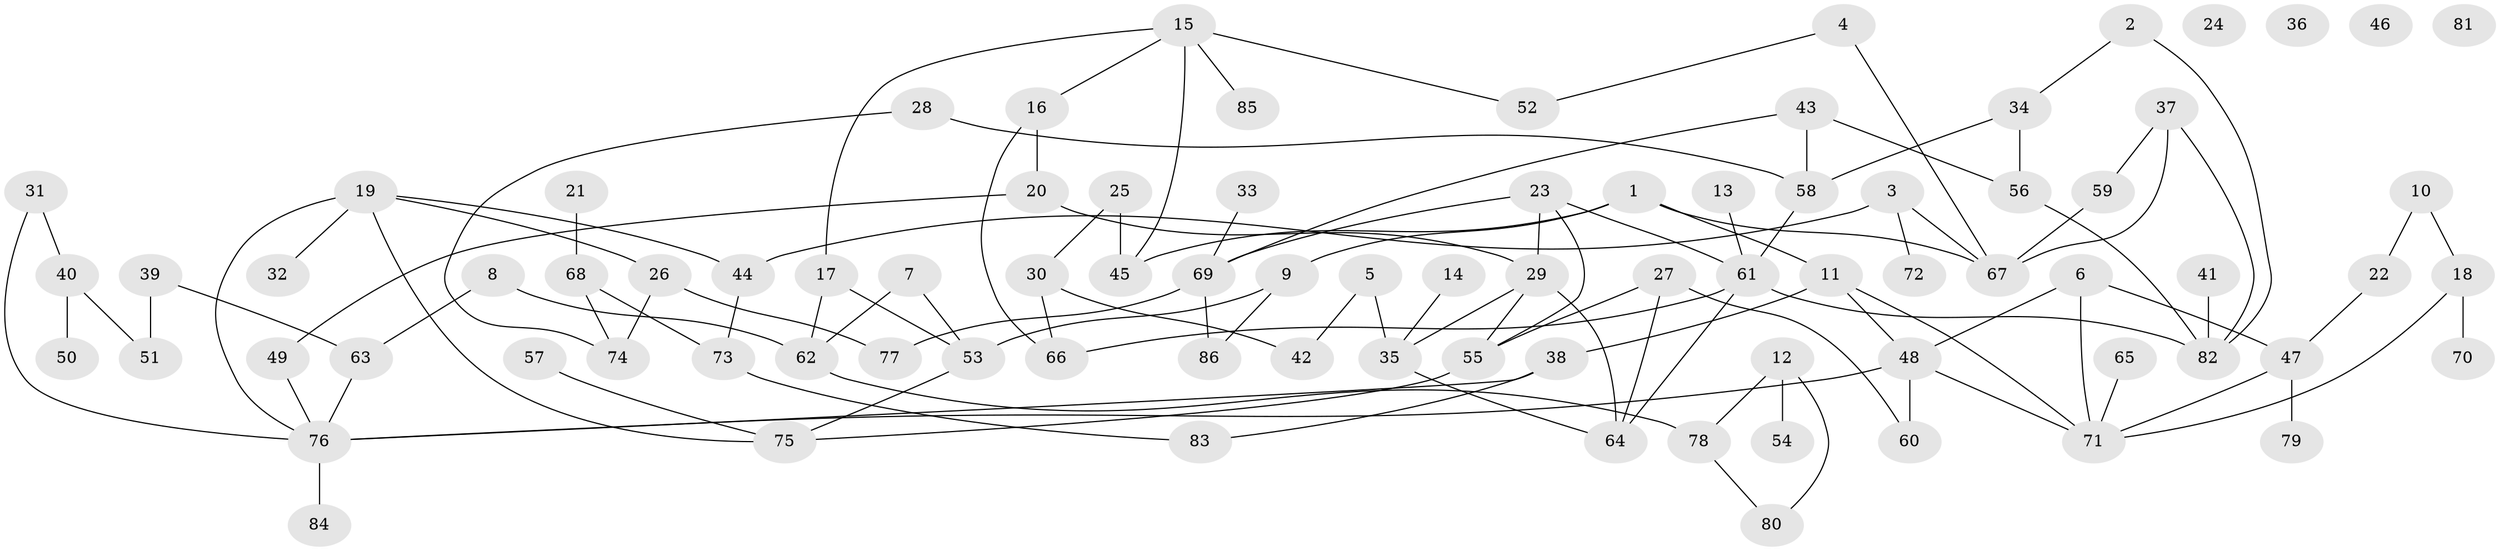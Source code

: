 // Generated by graph-tools (version 1.1) at 2025/25/03/09/25 03:25:19]
// undirected, 86 vertices, 115 edges
graph export_dot {
graph [start="1"]
  node [color=gray90,style=filled];
  1;
  2;
  3;
  4;
  5;
  6;
  7;
  8;
  9;
  10;
  11;
  12;
  13;
  14;
  15;
  16;
  17;
  18;
  19;
  20;
  21;
  22;
  23;
  24;
  25;
  26;
  27;
  28;
  29;
  30;
  31;
  32;
  33;
  34;
  35;
  36;
  37;
  38;
  39;
  40;
  41;
  42;
  43;
  44;
  45;
  46;
  47;
  48;
  49;
  50;
  51;
  52;
  53;
  54;
  55;
  56;
  57;
  58;
  59;
  60;
  61;
  62;
  63;
  64;
  65;
  66;
  67;
  68;
  69;
  70;
  71;
  72;
  73;
  74;
  75;
  76;
  77;
  78;
  79;
  80;
  81;
  82;
  83;
  84;
  85;
  86;
  1 -- 9;
  1 -- 11;
  1 -- 45;
  1 -- 67;
  2 -- 34;
  2 -- 82;
  3 -- 44;
  3 -- 67;
  3 -- 72;
  4 -- 52;
  4 -- 67;
  5 -- 35;
  5 -- 42;
  6 -- 47;
  6 -- 48;
  6 -- 71;
  7 -- 53;
  7 -- 62;
  8 -- 62;
  8 -- 63;
  9 -- 53;
  9 -- 86;
  10 -- 18;
  10 -- 22;
  11 -- 38;
  11 -- 48;
  11 -- 71;
  12 -- 54;
  12 -- 78;
  12 -- 80;
  13 -- 61;
  14 -- 35;
  15 -- 16;
  15 -- 17;
  15 -- 45;
  15 -- 52;
  15 -- 85;
  16 -- 20;
  16 -- 66;
  17 -- 53;
  17 -- 62;
  18 -- 70;
  18 -- 71;
  19 -- 26;
  19 -- 32;
  19 -- 44;
  19 -- 75;
  19 -- 76;
  20 -- 29;
  20 -- 49;
  21 -- 68;
  22 -- 47;
  23 -- 29;
  23 -- 55;
  23 -- 61;
  23 -- 69;
  25 -- 30;
  25 -- 45;
  26 -- 74;
  26 -- 77;
  27 -- 55;
  27 -- 60;
  27 -- 64;
  28 -- 58;
  28 -- 74;
  29 -- 35;
  29 -- 55;
  29 -- 64;
  30 -- 42;
  30 -- 66;
  31 -- 40;
  31 -- 76;
  33 -- 69;
  34 -- 56;
  34 -- 58;
  35 -- 64;
  37 -- 59;
  37 -- 67;
  37 -- 82;
  38 -- 76;
  38 -- 83;
  39 -- 51;
  39 -- 63;
  40 -- 50;
  40 -- 51;
  41 -- 82;
  43 -- 56;
  43 -- 58;
  43 -- 69;
  44 -- 73;
  47 -- 71;
  47 -- 79;
  48 -- 60;
  48 -- 71;
  48 -- 76;
  49 -- 76;
  53 -- 75;
  55 -- 75;
  56 -- 82;
  57 -- 75;
  58 -- 61;
  59 -- 67;
  61 -- 64;
  61 -- 66;
  61 -- 82;
  62 -- 78;
  63 -- 76;
  65 -- 71;
  68 -- 73;
  68 -- 74;
  69 -- 77;
  69 -- 86;
  73 -- 83;
  76 -- 84;
  78 -- 80;
}
